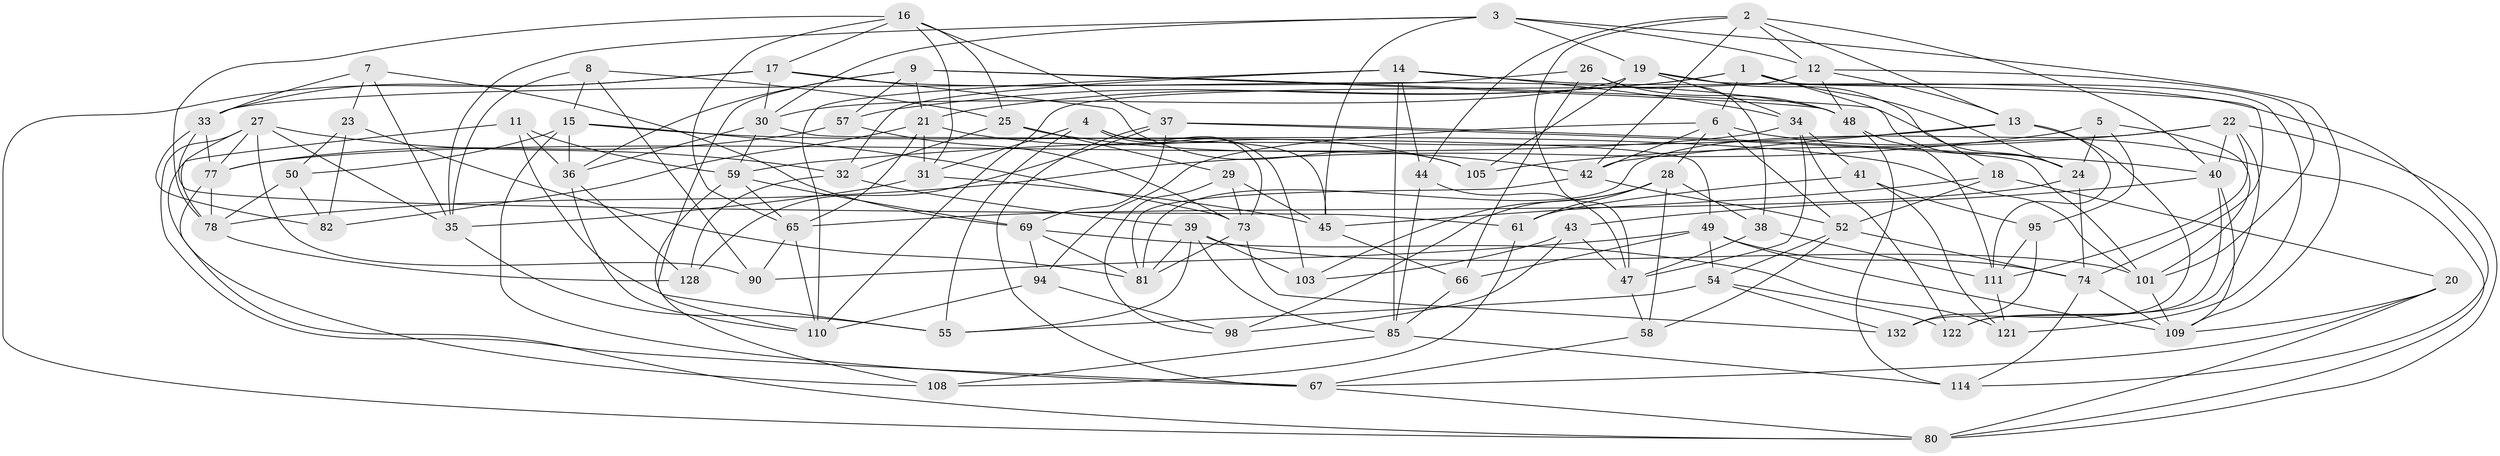 // original degree distribution, {4: 1.0}
// Generated by graph-tools (version 1.1) at 2025/42/03/06/25 10:42:24]
// undirected, 83 vertices, 215 edges
graph export_dot {
graph [start="1"]
  node [color=gray90,style=filled];
  1 [super="+72"];
  2 [super="+10"];
  3 [super="+68"];
  4 [super="+51"];
  5;
  6 [super="+115"];
  7;
  8;
  9 [super="+106"];
  11;
  12 [super="+96"];
  13 [super="+123"];
  14 [super="+92"];
  15 [super="+124"];
  16 [super="+134"];
  17 [super="+88"];
  18;
  19 [super="+97"];
  20;
  21 [super="+91"];
  22 [super="+46"];
  23;
  24 [super="+118"];
  25 [super="+87"];
  26;
  27 [super="+53"];
  28 [super="+113"];
  29;
  30 [super="+75"];
  31 [super="+104"];
  32 [super="+135"];
  33 [super="+71"];
  34 [super="+127"];
  35 [super="+112"];
  36 [super="+102"];
  37 [super="+89"];
  38;
  39 [super="+70"];
  40 [super="+86"];
  41;
  42 [super="+130"];
  43;
  44;
  45 [super="+56"];
  47 [super="+83"];
  48 [super="+62"];
  49 [super="+93"];
  50;
  52 [super="+76"];
  54 [super="+60"];
  55 [super="+63"];
  57;
  58;
  59 [super="+64"];
  61;
  65 [super="+107"];
  66;
  67 [super="+125"];
  69 [super="+133"];
  73 [super="+84"];
  74 [super="+129"];
  77 [super="+120"];
  78 [super="+79"];
  80 [super="+99"];
  81 [super="+119"];
  82;
  85 [super="+100"];
  90;
  94;
  95;
  98;
  101 [super="+116"];
  103;
  105;
  108;
  109 [super="+117"];
  110 [super="+126"];
  111 [super="+131"];
  114;
  121;
  122;
  128;
  132;
  1 -- 24;
  1 -- 121;
  1 -- 21;
  1 -- 57;
  1 -- 18;
  1 -- 6;
  2 -- 44;
  2 -- 13;
  2 -- 42;
  2 -- 40;
  2 -- 47;
  2 -- 12;
  3 -- 12;
  3 -- 35;
  3 -- 30;
  3 -- 19;
  3 -- 109;
  3 -- 45;
  4 -- 55;
  4 -- 103;
  4 -- 45;
  4 -- 31 [weight=2];
  4 -- 73;
  5 -- 95;
  5 -- 78;
  5 -- 101;
  5 -- 24;
  6 -- 28;
  6 -- 42;
  6 -- 80;
  6 -- 52;
  6 -- 94;
  7 -- 69;
  7 -- 23;
  7 -- 33;
  7 -- 35;
  8 -- 90;
  8 -- 15;
  8 -- 35;
  8 -- 25;
  9 -- 36;
  9 -- 21;
  9 -- 24;
  9 -- 48;
  9 -- 57;
  9 -- 110;
  11 -- 59;
  11 -- 108;
  11 -- 55;
  11 -- 36;
  12 -- 13;
  12 -- 110;
  12 -- 48;
  12 -- 101;
  13 -- 111;
  13 -- 59;
  13 -- 132;
  13 -- 42;
  14 -- 114;
  14 -- 34;
  14 -- 110;
  14 -- 32;
  14 -- 44;
  14 -- 85;
  15 -- 36;
  15 -- 101;
  15 -- 73;
  15 -- 50;
  15 -- 67;
  16 -- 17;
  16 -- 25;
  16 -- 65;
  16 -- 37;
  16 -- 78;
  16 -- 31;
  17 -- 30;
  17 -- 105;
  17 -- 80;
  17 -- 33;
  17 -- 48;
  18 -- 20;
  18 -- 45;
  18 -- 52;
  19 -- 24;
  19 -- 105;
  19 -- 34;
  19 -- 74;
  19 -- 30;
  20 -- 80;
  20 -- 109;
  20 -- 67;
  21 -- 31;
  21 -- 82;
  21 -- 105;
  21 -- 65;
  22 -- 40;
  22 -- 80;
  22 -- 111;
  22 -- 81;
  22 -- 122;
  22 -- 105;
  23 -- 82;
  23 -- 50;
  23 -- 81;
  24 -- 74;
  24 -- 65;
  25 -- 32 [weight=2];
  25 -- 29;
  25 -- 42;
  26 -- 66;
  26 -- 38;
  26 -- 48;
  26 -- 33;
  27 -- 35;
  27 -- 90;
  27 -- 78;
  27 -- 32;
  27 -- 77;
  27 -- 67;
  28 -- 58;
  28 -- 61;
  28 -- 98;
  28 -- 38;
  28 -- 103;
  29 -- 45;
  29 -- 98;
  29 -- 73;
  30 -- 36;
  30 -- 59;
  30 -- 49;
  31 -- 35;
  31 -- 45;
  32 -- 128;
  32 -- 39;
  33 -- 61;
  33 -- 82;
  33 -- 77;
  34 -- 122;
  34 -- 41;
  34 -- 47;
  34 -- 77;
  35 -- 55;
  36 -- 128;
  36 -- 110;
  37 -- 67;
  37 -- 128;
  37 -- 101;
  37 -- 69;
  37 -- 40;
  38 -- 111;
  38 -- 47;
  39 -- 81;
  39 -- 101;
  39 -- 103;
  39 -- 85;
  39 -- 55;
  40 -- 43;
  40 -- 122;
  40 -- 109;
  41 -- 61;
  41 -- 121;
  41 -- 95;
  42 -- 81;
  42 -- 52;
  43 -- 98;
  43 -- 103;
  43 -- 47;
  44 -- 85;
  44 -- 47;
  45 -- 66;
  47 -- 58;
  48 -- 111;
  48 -- 114;
  49 -- 109;
  49 -- 90;
  49 -- 66;
  49 -- 74;
  49 -- 54;
  50 -- 82;
  50 -- 78;
  52 -- 74;
  52 -- 58;
  52 -- 54;
  54 -- 55 [weight=2];
  54 -- 122;
  54 -- 132;
  57 -- 77;
  57 -- 73;
  58 -- 67;
  59 -- 65;
  59 -- 108;
  59 -- 69;
  61 -- 108;
  65 -- 90;
  65 -- 110;
  66 -- 85;
  67 -- 80;
  69 -- 121;
  69 -- 94;
  69 -- 81;
  73 -- 132;
  73 -- 81;
  74 -- 114;
  74 -- 109;
  77 -- 80;
  77 -- 78;
  78 -- 128;
  85 -- 114;
  85 -- 108;
  94 -- 98;
  94 -- 110;
  95 -- 132;
  95 -- 111;
  101 -- 109;
  111 -- 121;
}

